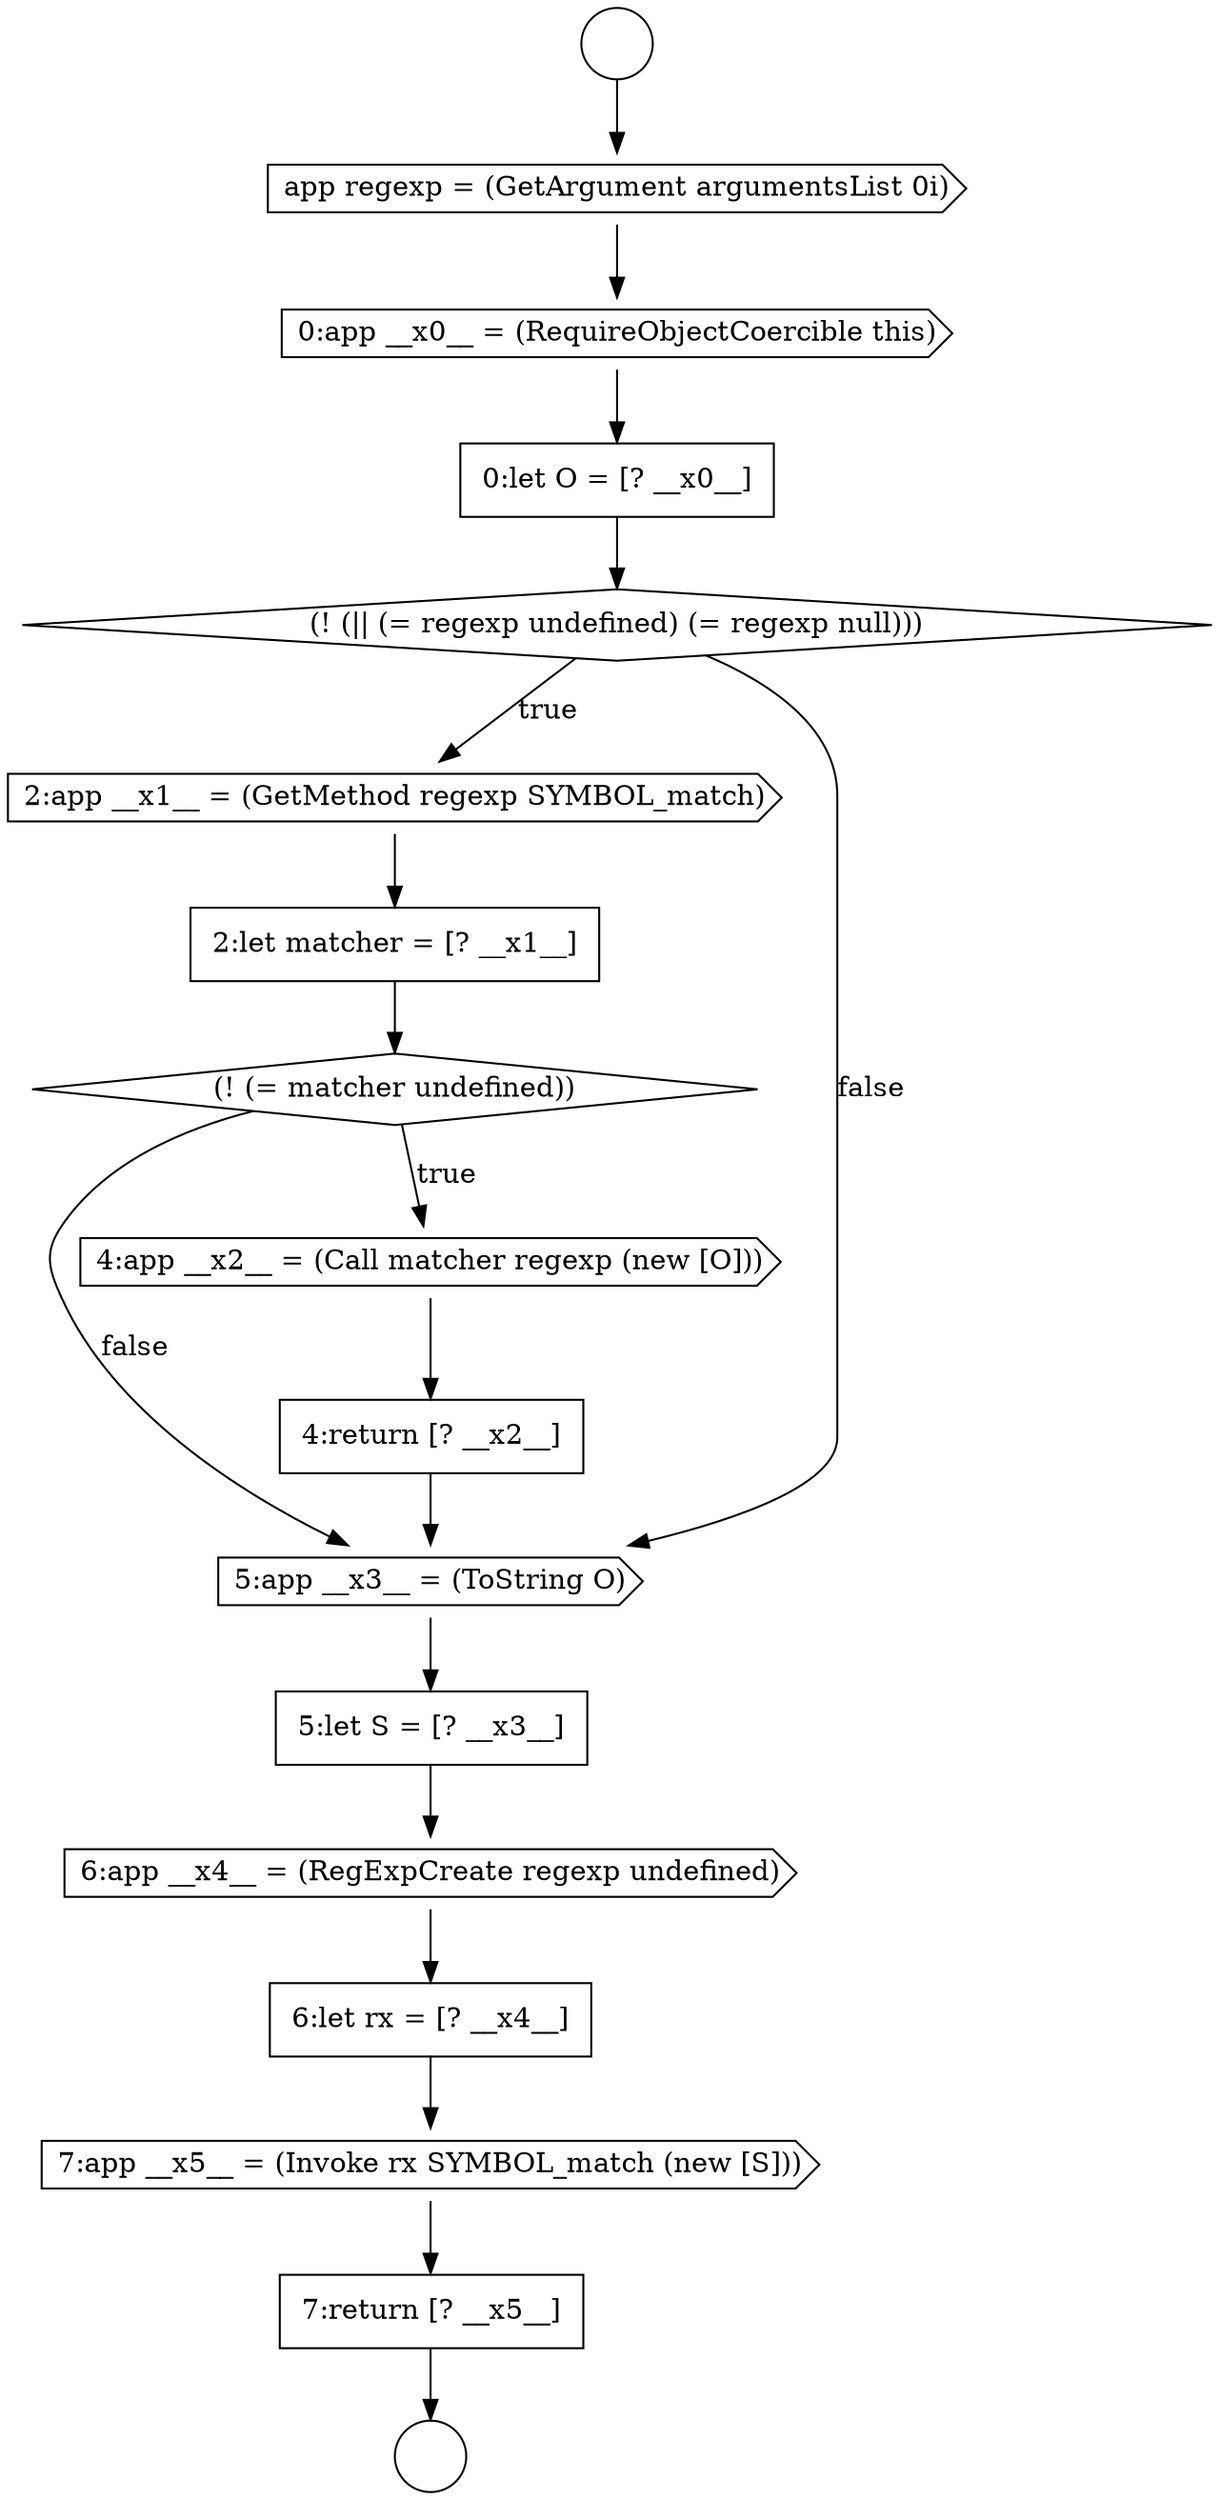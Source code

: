 digraph {
  node12975 [shape=diamond, label=<<font color="black">(! (= matcher undefined))</font>> color="black" fillcolor="white" style=filled]
  node12971 [shape=none, margin=0, label=<<font color="black">
    <table border="0" cellborder="1" cellspacing="0" cellpadding="10">
      <tr><td align="left">0:let O = [? __x0__]</td></tr>
    </table>
  </font>> color="black" fillcolor="white" style=filled]
  node12981 [shape=none, margin=0, label=<<font color="black">
    <table border="0" cellborder="1" cellspacing="0" cellpadding="10">
      <tr><td align="left">6:let rx = [? __x4__]</td></tr>
    </table>
  </font>> color="black" fillcolor="white" style=filled]
  node12970 [shape=cds, label=<<font color="black">0:app __x0__ = (RequireObjectCoercible this)</font>> color="black" fillcolor="white" style=filled]
  node12974 [shape=none, margin=0, label=<<font color="black">
    <table border="0" cellborder="1" cellspacing="0" cellpadding="10">
      <tr><td align="left">2:let matcher = [? __x1__]</td></tr>
    </table>
  </font>> color="black" fillcolor="white" style=filled]
  node12982 [shape=cds, label=<<font color="black">7:app __x5__ = (Invoke rx SYMBOL_match (new [S]))</font>> color="black" fillcolor="white" style=filled]
  node12973 [shape=cds, label=<<font color="black">2:app __x1__ = (GetMethod regexp SYMBOL_match)</font>> color="black" fillcolor="white" style=filled]
  node12978 [shape=cds, label=<<font color="black">5:app __x3__ = (ToString O)</font>> color="black" fillcolor="white" style=filled]
  node12968 [shape=circle label=" " color="black" fillcolor="white" style=filled]
  node12983 [shape=none, margin=0, label=<<font color="black">
    <table border="0" cellborder="1" cellspacing="0" cellpadding="10">
      <tr><td align="left">7:return [? __x5__]</td></tr>
    </table>
  </font>> color="black" fillcolor="white" style=filled]
  node12980 [shape=cds, label=<<font color="black">6:app __x4__ = (RegExpCreate regexp undefined)</font>> color="black" fillcolor="white" style=filled]
  node12976 [shape=cds, label=<<font color="black">4:app __x2__ = (Call matcher regexp (new [O]))</font>> color="black" fillcolor="white" style=filled]
  node12972 [shape=diamond, label=<<font color="black">(! (|| (= regexp undefined) (= regexp null)))</font>> color="black" fillcolor="white" style=filled]
  node12967 [shape=circle label=" " color="black" fillcolor="white" style=filled]
  node12977 [shape=none, margin=0, label=<<font color="black">
    <table border="0" cellborder="1" cellspacing="0" cellpadding="10">
      <tr><td align="left">4:return [? __x2__]</td></tr>
    </table>
  </font>> color="black" fillcolor="white" style=filled]
  node12969 [shape=cds, label=<<font color="black">app regexp = (GetArgument argumentsList 0i)</font>> color="black" fillcolor="white" style=filled]
  node12979 [shape=none, margin=0, label=<<font color="black">
    <table border="0" cellborder="1" cellspacing="0" cellpadding="10">
      <tr><td align="left">5:let S = [? __x3__]</td></tr>
    </table>
  </font>> color="black" fillcolor="white" style=filled]
  node12976 -> node12977 [ color="black"]
  node12975 -> node12976 [label=<<font color="black">true</font>> color="black"]
  node12975 -> node12978 [label=<<font color="black">false</font>> color="black"]
  node12978 -> node12979 [ color="black"]
  node12973 -> node12974 [ color="black"]
  node12969 -> node12970 [ color="black"]
  node12970 -> node12971 [ color="black"]
  node12979 -> node12980 [ color="black"]
  node12981 -> node12982 [ color="black"]
  node12980 -> node12981 [ color="black"]
  node12982 -> node12983 [ color="black"]
  node12974 -> node12975 [ color="black"]
  node12977 -> node12978 [ color="black"]
  node12972 -> node12973 [label=<<font color="black">true</font>> color="black"]
  node12972 -> node12978 [label=<<font color="black">false</font>> color="black"]
  node12983 -> node12968 [ color="black"]
  node12967 -> node12969 [ color="black"]
  node12971 -> node12972 [ color="black"]
}
